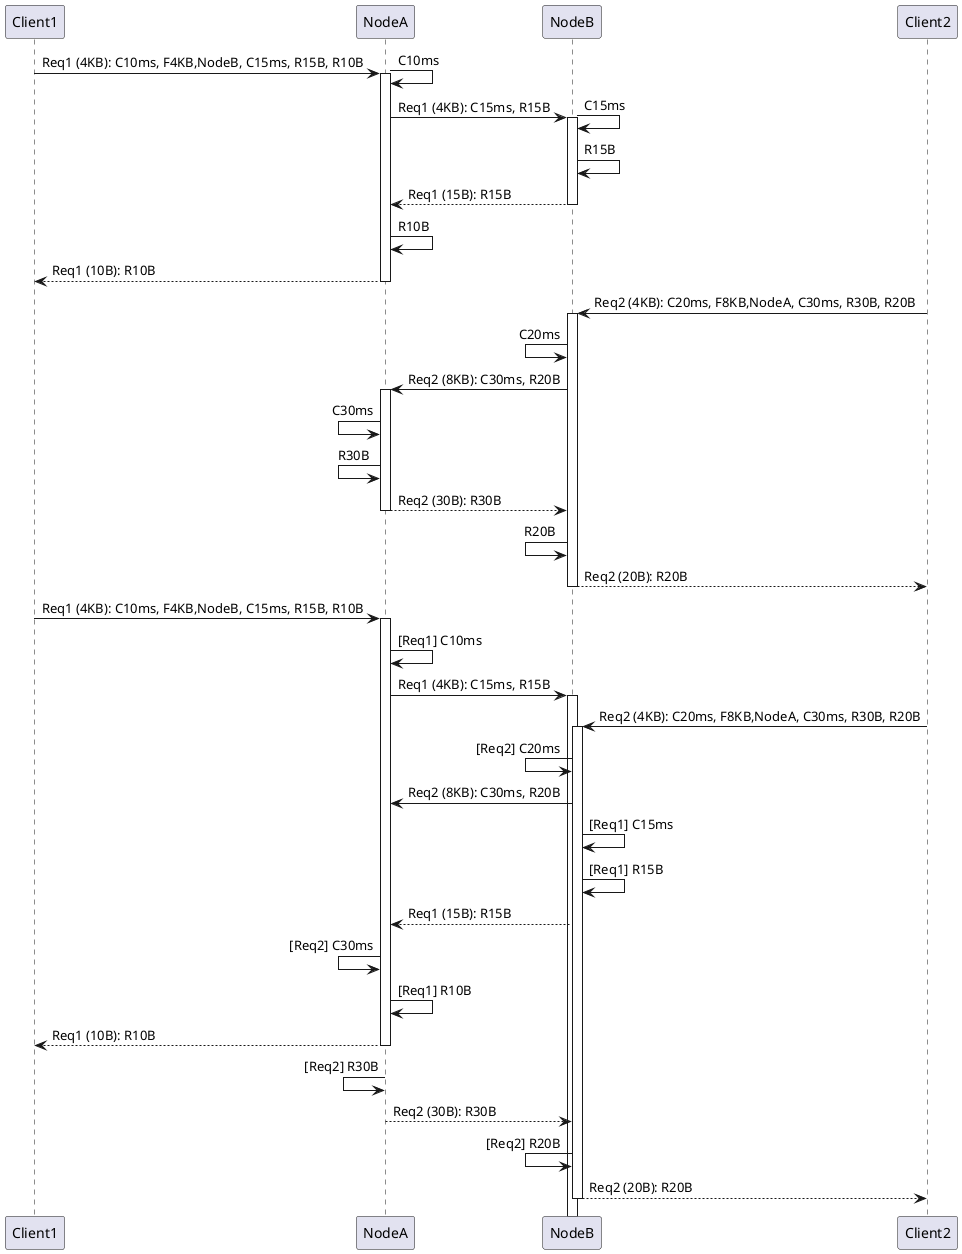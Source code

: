 @startuml

!pragma teoz true

participant Client1 order 0
participant NodeA order 1
participant NodeB order 2
participant Client2 order 3

Client1 -> NodeA: Req1 (4KB): C10ms, F4KB,NodeB, C15ms, R15B, R10B
activate NodeA
& NodeA -> NodeA: C10ms
NodeA -> NodeB: Req1 (4KB): C15ms, R15B
activate NodeB
& NodeB -> NodeB: C15ms
NodeB -> NodeB: R15B
NodeA <-- NodeB: Req1 (15B): R15B
deactivate NodeB
NodeA -> NodeA: R10B
Client1 <-- NodeA: Req1 (10B): R10B
deactivate NodeA

Client2 -> NodeB: Req2 (4KB): C20ms, F8KB,NodeA, C30ms, R30B, R20B
activate NodeB
NodeB <- NodeB: C20ms
NodeB -> NodeA: Req2 (8KB): C30ms, R20B
activate NodeA
NodeA <- NodeA: C30ms
NodeA <- NodeA: R30B
NodeB <-- NodeA: Req2 (30B): R30B
deactivate NodeA
NodeB <- NodeB: R20B
Client2 <-- NodeB: Req2 (20B): R20B
deactivate NodeB

Client1 -> NodeA: Req1 (4KB): C10ms, F4KB,NodeB, C15ms, R15B, R10B
activate NodeA
NodeA -> NodeA: [Req1] C10ms
NodeA -> NodeB: Req1 (4KB): C15ms, R15B
activate NodeB

Client2 -> NodeB: Req2 (4KB): C20ms, F8KB,NodeA, C30ms, R30B, R20B
activate NodeB
NodeB <- NodeB: [Req2] C20ms
NodeB -> NodeA: Req2 (8KB): C30ms, R20B

NodeB -> NodeB: [Req1] C15ms
NodeB -> NodeB: [Req1] R15B
NodeA <-- NodeB: Req1 (15B): R15B

NodeA <- NodeA: [Req2] C30ms

NodeA -> NodeA: [Req1] R10B
Client1 <-- NodeA: Req1 (10B): R10B
deactivate NodeA

NodeA <- NodeA: [Req2] R30B
NodeB <-- NodeA: Req2 (30B): R30B
deactivate NodeA
NodeB <- NodeB: [Req2] R20B
Client2 <-- NodeB: Req2 (20B): R20B
deactivate NodeB

@enduml
